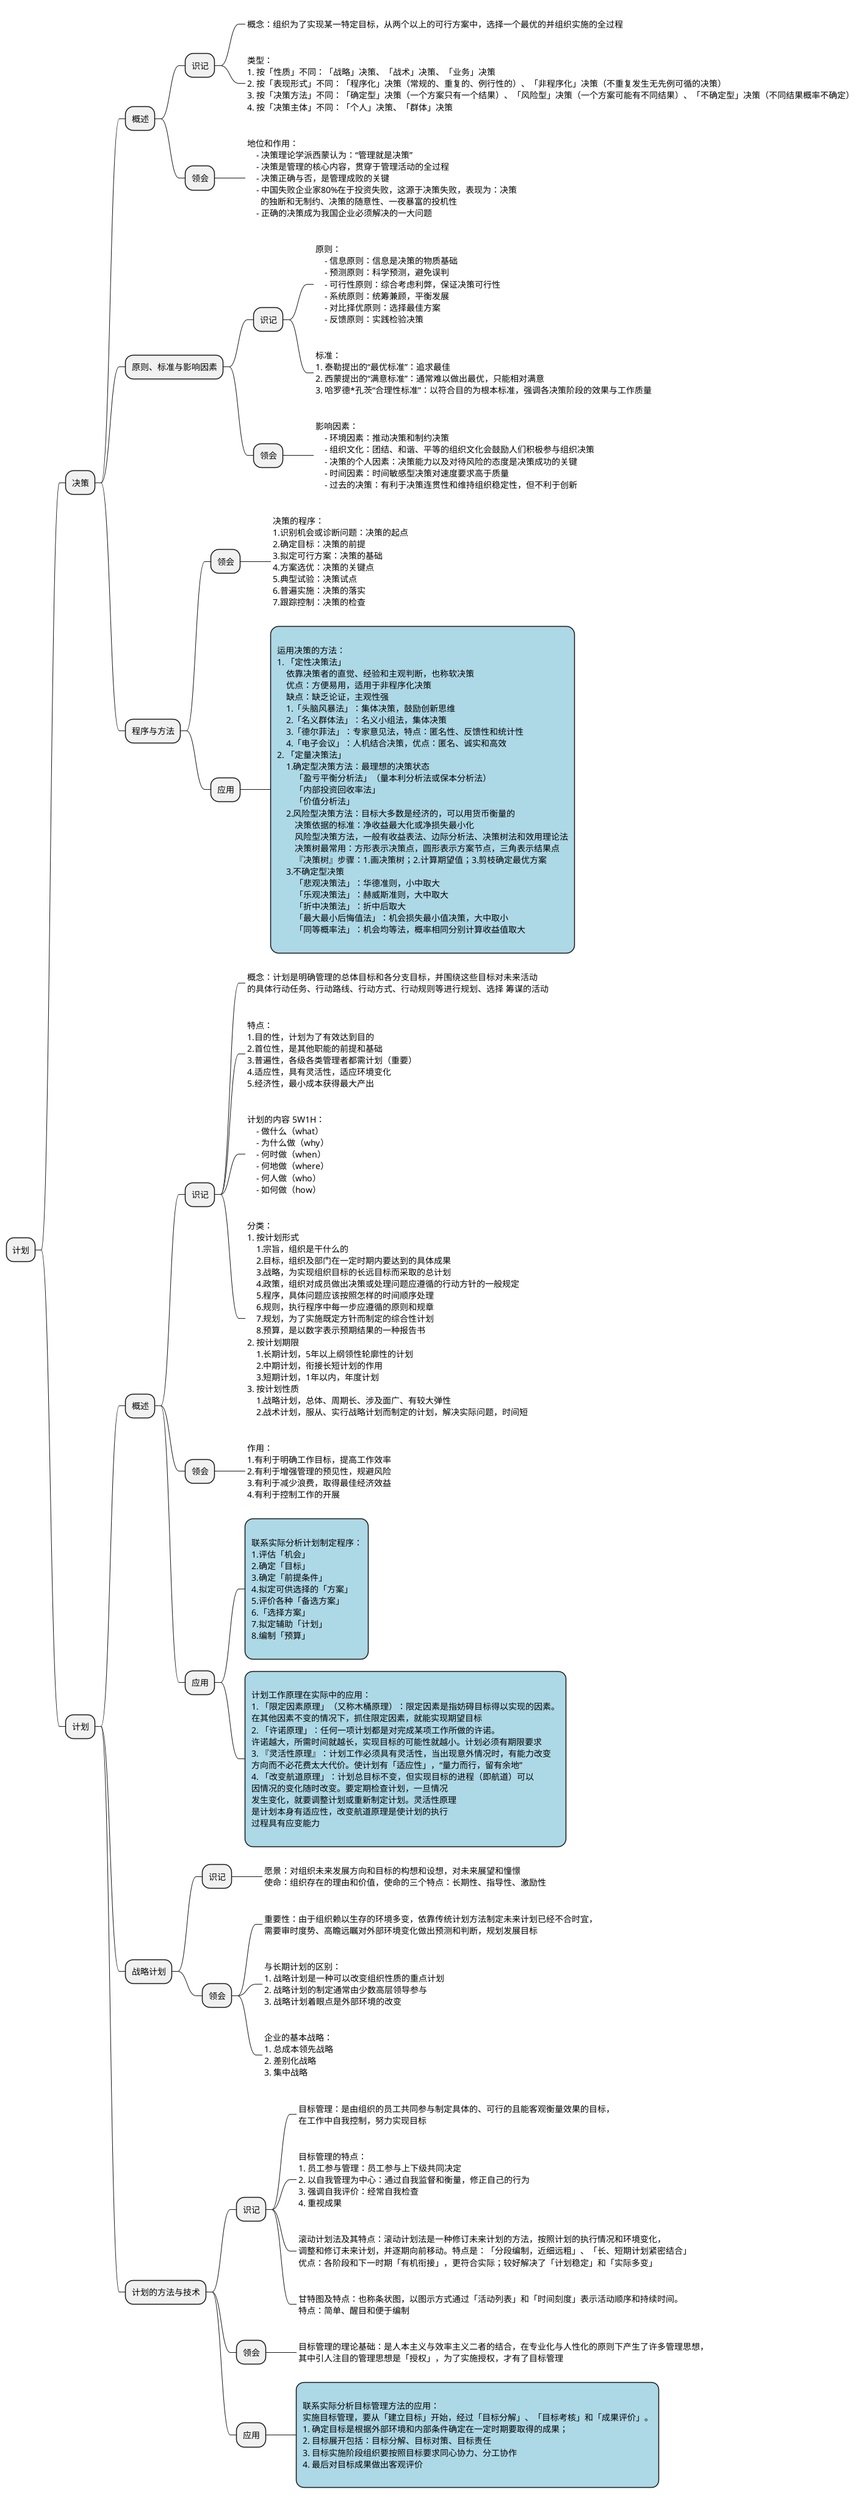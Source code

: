 @startmindmap

* 计划
** 决策

*** 概述
**** 识记
*****_:
概念：组织为了实现某一特定目标，从两个以上的可行方案中，选择一个最优的并组织实施的全过程
;
*****_:
类型：
1. 按「性质」不同：「战略」决策、「战术」决策、「业务」决策
2. 按「表现形式」不同：「程序化」决策（常规的、重复的、例行性的）、「非程序化」决策（不重复发生无先例可循的决策）
3. 按「决策方法」不同：「确定型」决策（一个方案只有一个结果）、「风险型」决策（一个方案可能有不同结果）、「不确定型」决策（不同结果概率不确定）
4. 按「决策主体」不同：「个人」决策、「群体」决策
;
**** 领会
*****_:
地位和作用：
    - 决策理论学派西蒙认为：“管理就是决策”
    - 决策是管理的核心内容，贯穿于管理活动的全过程
    - 决策正确与否，是管理成败的关键
    - 中国失败企业家80%在于投资失败，这源于决策失败，表现为：决策
      的独断和无制约、决策的随意性、一夜暴富的投机性
    - 正确的决策成为我国企业必须解决的一大问题
;

*** 原则、标准与影响因素
**** 识记
*****_:
原则：
    - 信息原则：信息是决策的物质基础
    - 预测原则：科学预测，避免误判
    - 可行性原则：综合考虑利弊，保证决策可行性
    - 系统原则：统筹兼顾，平衡发展
    - 对比择优原则：选择最佳方案
    - 反馈原则：实践检验决策
;
*****_:
标准：
1. 泰勒提出的“最优标准”：追求最佳
2. 西蒙提出的“满意标准”：通常难以做出最优，只能相对满意
3. 哈罗德*孔茨“合理性标准”：以符合目的为根本标准，强调各决策阶段的效果与工作质量
;
**** 领会
*****_:
影响因素：
    - 环境因素：推动决策和制约决策
    - 组织文化：团结、和谐、平等的组织文化会鼓励人们积极参与组织决策
    - 决策的个人因素：决策能力以及对待风险的态度是决策成功的关键
    - 时间因素：时间敏感型决策对速度要求高于质量
    - 过去的决策：有利于决策连贯性和维持组织稳定性，但不利于创新
;

*** 程序与方法
**** 领会
*****_:
决策的程序：
1.识别机会或诊断问题：决策的起点
2.确定目标：决策的前提
3.拟定可行方案：决策的基础
4.方案选优：决策的关键点
5.典型试验：决策试点
6.普遍实施：决策的落实
7.跟踪控制：决策的检查
;
**** 应用
*****[#lightblue]:
运用决策的方法：
1. 「定性决策法」
    依靠决策者的直觉、经验和主观判断，也称软决策
    优点：方便易用，适用于非程序化决策
    缺点：缺乏论证，主观性强
    1.「头脑风暴法」：集体决策，鼓励创新思维
    2.「名义群体法」：名义小组法，集体决策
    3.「德尔菲法」：专家意见法，特点：匿名性、反馈性和统计性
    4.「电子会议」：人机结合决策，优点：匿名、诚实和高效
2. 「定量决策法」
    1.确定型决策方法：最理想的决策状态
        「盈亏平衡分析法」（量本利分析法或保本分析法）
        「内部投资回收率法」
        「价值分析法」
    2.风险型决策方法：目标大多数是经济的，可以用货币衡量的
        决策依据的标准：净收益最大化或净损失最小化
        风险型决策方法，一般有收益表法、边际分析法、决策树法和效用理论法
        决策树最常用：方形表示决策点，圆形表示方案节点，三角表示结果点
        『决策树』步骤：1.画决策树；2.计算期望值；3.剪枝确定最优方案
    3.不确定型决策
        「悲观决策法」：华德准则，小中取大
        「乐观决策法」：赫威斯准则，大中取大
        「折中决策法」：折中后取大
        「最大最小后悔值法」：机会损失最小值决策，大中取小
        「同等概率法」：机会均等法，概率相同分别计算收益值取大
;

** 计划

*** 概述
**** 识记
*****_:
概念：计划是明确管理的总体目标和各分支目标，并围绕这些目标对未来活动
的具体行动任务、行动路线、行动方式、行动规则等进行规划、选择 筹谋的活动
;
*****_:
特点：
1.目的性，计划为了有效达到目的
2.首位性，是其他职能的前提和基础
3.普遍性，各级各类管理者都需计划（重要）
4.适应性，具有灵活性，适应环境变化
5.经济性，最小成本获得最大产出
;
*****_:
计划的内容 5W1H：
    - 做什么（what）
    - 为什么做（why）
    - 何时做（when）
    - 何地做（where）
    - 何人做（who）
    - 如何做（how）
;
*****_:
分类：
1. 按计划形式
    1.宗旨，组织是干什么的
    2.目标，组织及部门在一定时期内要达到的具体成果
    3.战略，为实现组织目标的长远目标而采取的总计划
    4.政策，组织对成员做出决策或处理问题应遵循的行动方针的一般规定
    5.程序，具体问题应该按照怎样的时间顺序处理
    6.规则，执行程序中每一步应遵循的原则和规章
    7.规划，为了实施既定方针而制定的综合性计划
    8.预算，是以数字表示预期结果的一种报告书
2. 按计划期限
    1.长期计划，5年以上纲领性轮廓性的计划
    2.中期计划，衔接长短计划的作用
    3.短期计划，1年以内，年度计划 
3. 按计划性质
    1.战略计划，总体、周期长、涉及面广、有较大弹性
    2.战术计划，服从、实行战略计划而制定的计划，解决实际问题，时间短
;
**** 领会
*****_:
作用：
1.有利于明确工作目标，提高工作效率
2.有利于增强管理的预见性，规避风险
3.有利于减少浪费，取得最佳经济效益
4.有利于控制工作的开展
;
**** 应用
*****[#lightblue]:
联系实际分析计划制定程序：
1.评估「机会」
2.确定「目标」
3.确定「前提条件」
4.拟定可供选择的「方案」
5.评价各种「备选方案」
6.「选择方案」
7.拟定辅助「计划」
8.编制「预算」
;
*****[#lightblue]:
计划工作原理在实际中的应用：
1. 「限定因素原理」（又称木桶原理）：限定因素是指妨碍目标得以实现的因素。
在其他因素不变的情况下，抓住限定因素，就能实现期望目标
2. 「许诺原理」：任何一项计划都是对完成某项工作所做的许诺。
许诺越大，所需时间就越长，实现目标的可能性就越小。计划必须有期限要求
3. 『灵活性原理』：计划工作必须具有灵活性，当出现意外情况时，有能力改变
方向而不必花费太大代价。使计划有「适应性」，“量力而行，留有余地”
4. 「改变航道原理」：计划总目标不变，但实现目标的进程（即航道）可以
因情况的变化随时改变。要定期检查计划，一旦情况
发生变化，就要调整计划或重新制定计划。灵活性原理
是计划本身有适应性，改变航道原理是使计划的执行
过程具有应变能力
;

*** 战略计划
**** 识记
*****_:
愿景：对组织未来发展方向和目标的构想和设想，对未来展望和憧憬
使命：组织存在的理由和价值，使命的三个特点：长期性、指导性、激励性
;
**** 领会
*****_:
重要性：由于组织赖以生存的环境多变，依靠传统计划方法制定未来计划已经不合时宜，
需要审时度势、高瞻远瞩对外部环境变化做出预测和判断，规划发展目标
;
*****_:
与长期计划的区别：
1. 战略计划是一种可以改变组织性质的重点计划
2. 战略计划的制定通常由少数高层领导参与
3. 战略计划着眼点是外部环境的改变
;
*****_:
企业的基本战略：
1. 总成本领先战略
2. 差别化战略
3. 集中战略
;

*** 计划的方法与技术
**** 识记
*****_:
目标管理：是由组织的员工共同参与制定具体的、可行的且能客观衡量效果的目标，
在工作中自我控制，努力实现目标
;
*****_:
目标管理的特点：
1. 员工参与管理：员工参与上下级共同决定
2. 以自我管理为中心：通过自我监督和衡量，修正自己的行为
3. 强调自我评价：经常自我检查
4. 重视成果
;
*****_:
滚动计划法及其特点：滚动计划法是一种修订未来计划的方法，按照计划的执行情况和环境变化，
调整和修订未来计划，并逐期向前移动。特点是：「分段编制，近细远粗」、「长、短期计划紧密结合」
优点：各阶段和下一时期「有机衔接」，更符合实际；较好解决了「计划稳定」和「实际多变」
;
*****_:
甘特图及特点：也称条状图，以图示方式通过「活动列表」和「时间刻度」表示活动顺序和持续时间。
特点：简单、醒目和便于编制
;
**** 领会
*****_:
目标管理的理论基础：是人本主义与效率主义二者的结合，在专业化与人性化的原则下产生了许多管理思想，
其中引人注目的管理思想是「授权」，为了实施授权，才有了目标管理
;
**** 应用
*****[#lightblue]:
联系实际分析目标管理方法的应用：
实施目标管理，要从「建立目标」开始，经过「目标分解」、「目标考核」和「成果评价」。
1. 确定目标是根据外部环境和内部条件确定在一定时期要取得的成果；
2. 目标展开包括：目标分解、目标对策、目标责任
3. 目标实施阶段组织要按照目标要求同心协力、分工协作
4. 最后对目标成果做出客观评价
;


@endmindmap